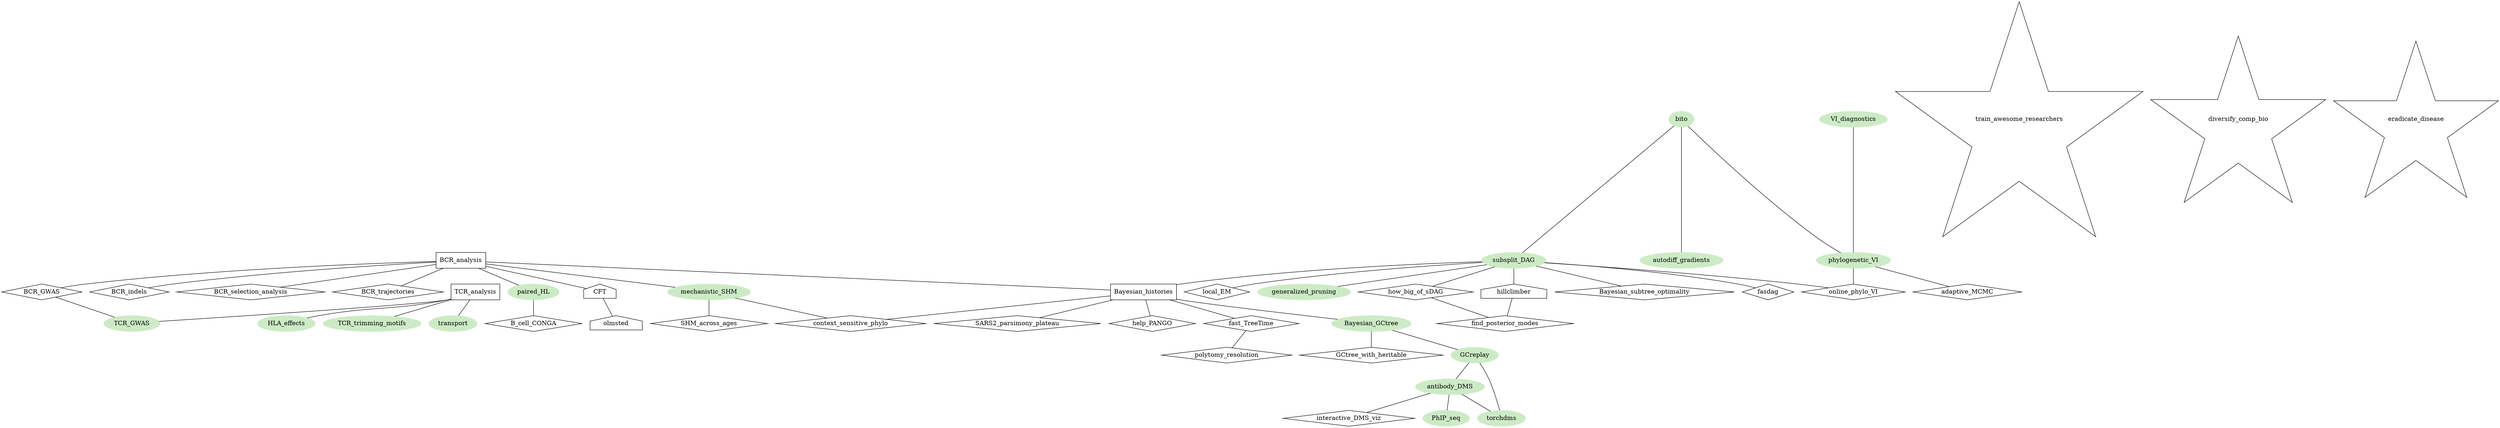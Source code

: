 graph {
    overlap=false
    node[colorscheme="set312"]

    // active
        Bayesian_GCtree                         [style="filled";color=11]
        GCreplay                                [style="filled";color=11]
        HLA_effects                             [style="filled";color=11]
        PhIP_seq                                [style="filled";color=11]
        TCR_GWAS                                [style="filled";color=11]
        TCR_trimming_motifs                     [style="filled";color=11]
        bito                                    [style="filled";color=11]
        autodiff_gradients                      [style="filled";color=11]
        generalized_pruning                     [style="filled";color=11]
        mechanistic_SHM                         [style="filled";color=11]
        paired_HL                               [style="filled";color=11]
        phylogenetic_VI                         [style="filled";color=11]
        antibody_DMS                            [style="filled";color=11]
        subsplit_DAG                            [style="filled";color=11]
        torchdms                                [style="filled";color=11]
        transport                               [style="filled";color=11]
        VI_diagnostics                          [style="filled";color=11]

    // ** dormant **
        CFT                                     [shape="house"]
        hillclimber                             [shape="house"]
        olmsted                                 [shape="house"]

    // ** Future **
    // Biologist
        BCR_GWAS                                [shape="diamond"]
    // Biologist-computational
        BCR_indels                              [shape="diamond"]
        BCR_selection_analysis                  [shape="diamond"]
        BCR_trajectories                        [shape="diamond"]
        B_cell_CONGA                            [shape="diamond"]
        context_sensitive_phylo                 [shape="diamond"]
        interactive_DMS_viz                     [shape="diamond"]
        SHM_across_ages                         [shape="diamond"]
    // Phylogenetics
        // How does the Bayesian posterior distribution change when a taxon is added to the tree?
        // (Note that some people use "rogue" to mean "wandering".)
        Bayesian_subtree_optimality             [shape="diamond"]
        SARS2_parsimony_plateau                 [shape="diamond"]
        // Develop NJ and parsimony approaches to reconstructing the sDAG.
        // What is NJp? https://paperpile.com/shared/QJm8XP
        // See https://ieeexplore.ieee.org/abstract/document/8404978
        // https://paperpile.com/shared/TaDKjP
        fasdag                                  [shape="diamond"]
        // Can we do something to quickly find posterior modes?
        find_posterior_modes                    [shape="diamond"]
        // What sort of tooling would actually help PANGO do their job better?
        help_PANGO                              [shape="diamond"]
    // Phylogenetics, with hard math
        GCtree_with_heritable                   [shape="diamond"]
        local_EM                                [shape="diamond"]
        fast_TreeTime                           [shape="diamond"]
    // Phylogenetics, with hard coding
        adaptive_MCMC                           [shape="diamond"]
        // How big of a subsplit DAG is actually required to get reasonable estimates (with uncertaintly quantification) of key parameters?
        how_big_of_sDAG                         [shape="diamond"]
        online_phylo_VI                         [shape="diamond"]
        polytomy_resolution                     [shape="diamond"]

    // ** topics **
        BCR_analysis                            [shape="rectangle"]
        Bayesian_histories                      [shape="rectangle"]
        TCR_analysis                            [shape="rectangle"]

    // ** bigger-picture **
        train_awesome_researchers               [shape="star"]
        diversify_comp_bio                      [shape="star"]
        eradicate_disease                       [shape="star"]

    // edges
    phylogenetic_VI -- adaptive_MCMC
    bito -- phylogenetic_VI
    VI_diagnostics -- phylogenetic_VI
    bito -- autodiff_gradients
    bito -- subsplit_DAG
    phylogenetic_VI -- online_phylo_VI
    subsplit_DAG -- online_phylo_VI
    subsplit_DAG -- hillclimber
    subsplit_DAG -- generalized_pruning
    subsplit_DAG -- local_EM
    subsplit_DAG -- Bayesian_histories
    subsplit_DAG -- how_big_of_sDAG
    subsplit_DAG -- Bayesian_subtree_optimality
    subsplit_DAG -- fasdag
    hillclimber -- find_posterior_modes
    how_big_of_sDAG -- find_posterior_modes
    Bayesian_histories -- context_sensitive_phylo
    Bayesian_histories -- Bayesian_GCtree
    Bayesian_histories -- SARS2_parsimony_plateau
    Bayesian_histories -- help_PANGO
    Bayesian_histories -- fast_TreeTime
    fast_TreeTime -- polytomy_resolution
    Bayesian_GCtree -- GCreplay
    Bayesian_GCtree -- GCtree_with_heritable
    GCreplay -- torchdms
    GCreplay -- antibody_DMS
    antibody_DMS -- torchdms
    antibody_DMS -- PhIP_seq
    antibody_DMS -- interactive_DMS_viz
    BCR_analysis -- BCR_selection_analysis
    BCR_analysis -- BCR_trajectories
    BCR_analysis -- BCR_indels
    BCR_analysis -- Bayesian_histories
    BCR_analysis -- paired_HL
    BCR_analysis -- CFT
    CFT -- olmsted
    BCR_analysis -- mechanistic_SHM
    mechanistic_SHM -- SHM_across_ages
    BCR_analysis -- BCR_GWAS
    BCR_GWAS -- TCR_GWAS
    TCR_analysis -- TCR_GWAS
    TCR_analysis -- HLA_effects
    TCR_analysis -- transport
    TCR_analysis -- TCR_trimming_motifs
    mechanistic_SHM -- context_sensitive_phylo
    paired_HL -- B_cell_CONGA
}
